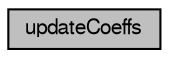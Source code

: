 digraph G
{
  bgcolor="transparent";
  edge [fontname="FreeSans",fontsize="10",labelfontname="FreeSans",labelfontsize="10"];
  node [fontname="FreeSans",fontsize="10",shape=record];
  rankdir=LR;
  Node1 [label="updateCoeffs",height=0.2,width=0.4,color="black", fillcolor="grey75", style="filled" fontcolor="black"];
}
